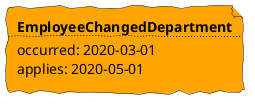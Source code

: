 @startuml
skinparam defaultFontName Purisa
skinparam handwritten true
skinparam backgroundcolor transparent




file EmployeeChangedDepartment #Orange [
    **EmployeeChangedDepartment**
....
    occurred: 2020-03-01
    applies: 2020-05-01
]


@enduml